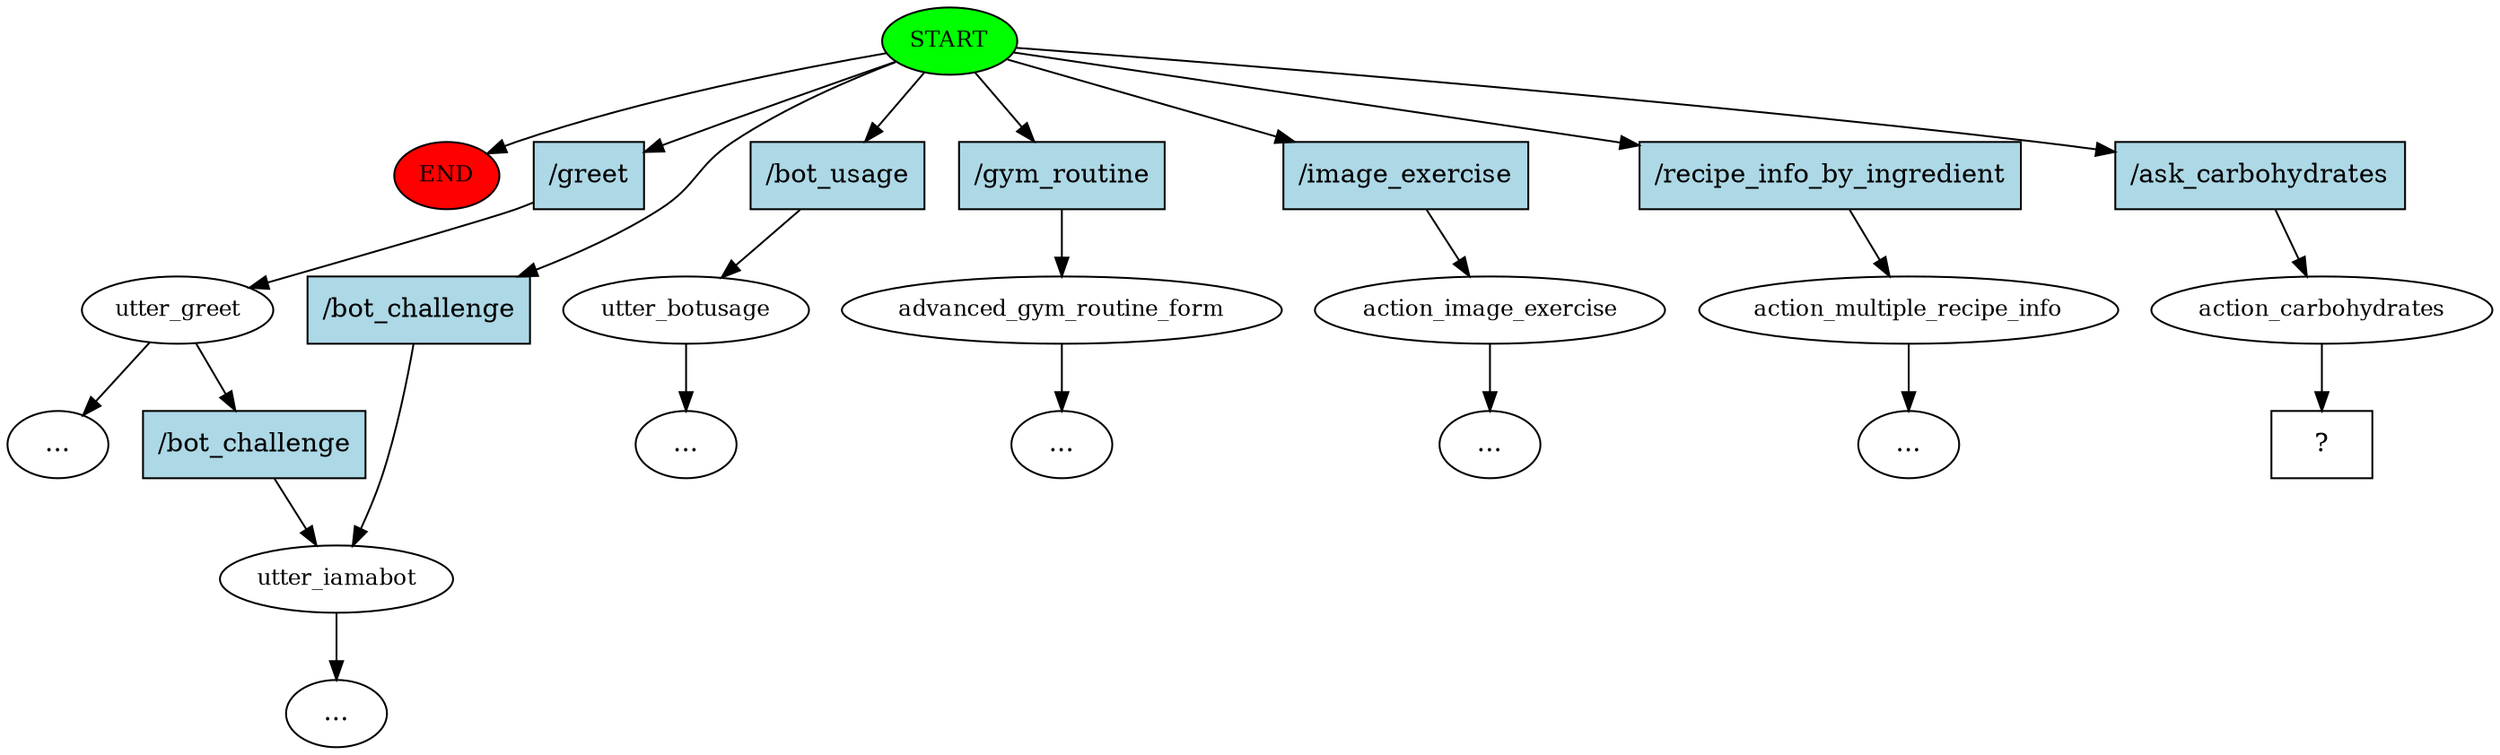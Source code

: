 digraph  {
0 [class="start active", fillcolor=green, fontsize=12, label=START, style=filled];
"-1" [class=end, fillcolor=red, fontsize=12, label=END, style=filled];
1 [class="", fontsize=12, label=utter_greet];
9 [class="", fontsize=12, label=utter_iamabot];
23 [class="", fontsize=12, label=utter_botusage];
"-25" [class=ellipsis, label="..."];
26 [class="", fontsize=12, label=advanced_gym_routine_form];
"-28" [class=ellipsis, label="..."];
27 [class="", fontsize=12, label=action_image_exercise];
"-29" [class=ellipsis, label="..."];
33 [class="", fontsize=12, label=action_multiple_recipe_info];
"-37" [class=ellipsis, label="..."];
"-38" [class=ellipsis, label="..."];
"-39" [class=ellipsis, label="..."];
39 [class=active, fontsize=12, label=action_carbohydrates];
40 [class="intent dashed active", label="  ?  ", shape=rect];
41 [class=intent, fillcolor=lightblue, label="/greet", shape=rect, style=filled];
42 [class=intent, fillcolor=lightblue, label="/bot_challenge", shape=rect, style=filled];
43 [class=intent, fillcolor=lightblue, label="/bot_usage", shape=rect, style=filled];
44 [class=intent, fillcolor=lightblue, label="/gym_routine", shape=rect, style=filled];
45 [class=intent, fillcolor=lightblue, label="/image_exercise", shape=rect, style=filled];
46 [class=intent, fillcolor=lightblue, label="/recipe_info_by_ingredient", shape=rect, style=filled];
47 [class="intent active", fillcolor=lightblue, label="/ask_carbohydrates", shape=rect, style=filled];
48 [class=intent, fillcolor=lightblue, label="/bot_challenge", shape=rect, style=filled];
0 -> "-1"  [class="", key=NONE, label=""];
0 -> 41  [class="", key=0];
0 -> 42  [class="", key=0];
0 -> 43  [class="", key=0];
0 -> 44  [class="", key=0];
0 -> 45  [class="", key=0];
0 -> 46  [class="", key=0];
0 -> 47  [class=active, key=0];
1 -> "-38"  [class="", key=NONE, label=""];
1 -> 48  [class="", key=0];
9 -> "-39"  [class="", key=NONE, label=""];
23 -> "-25"  [class="", key=NONE, label=""];
26 -> "-28"  [class="", key=NONE, label=""];
27 -> "-29"  [class="", key=NONE, label=""];
33 -> "-37"  [class="", key=NONE, label=""];
39 -> 40  [class=active, key=NONE, label=""];
41 -> 1  [class="", key=0];
42 -> 9  [class="", key=0];
43 -> 23  [class="", key=0];
44 -> 26  [class="", key=0];
45 -> 27  [class="", key=0];
46 -> 33  [class="", key=0];
47 -> 39  [class=active, key=0];
48 -> 9  [class="", key=0];
}
